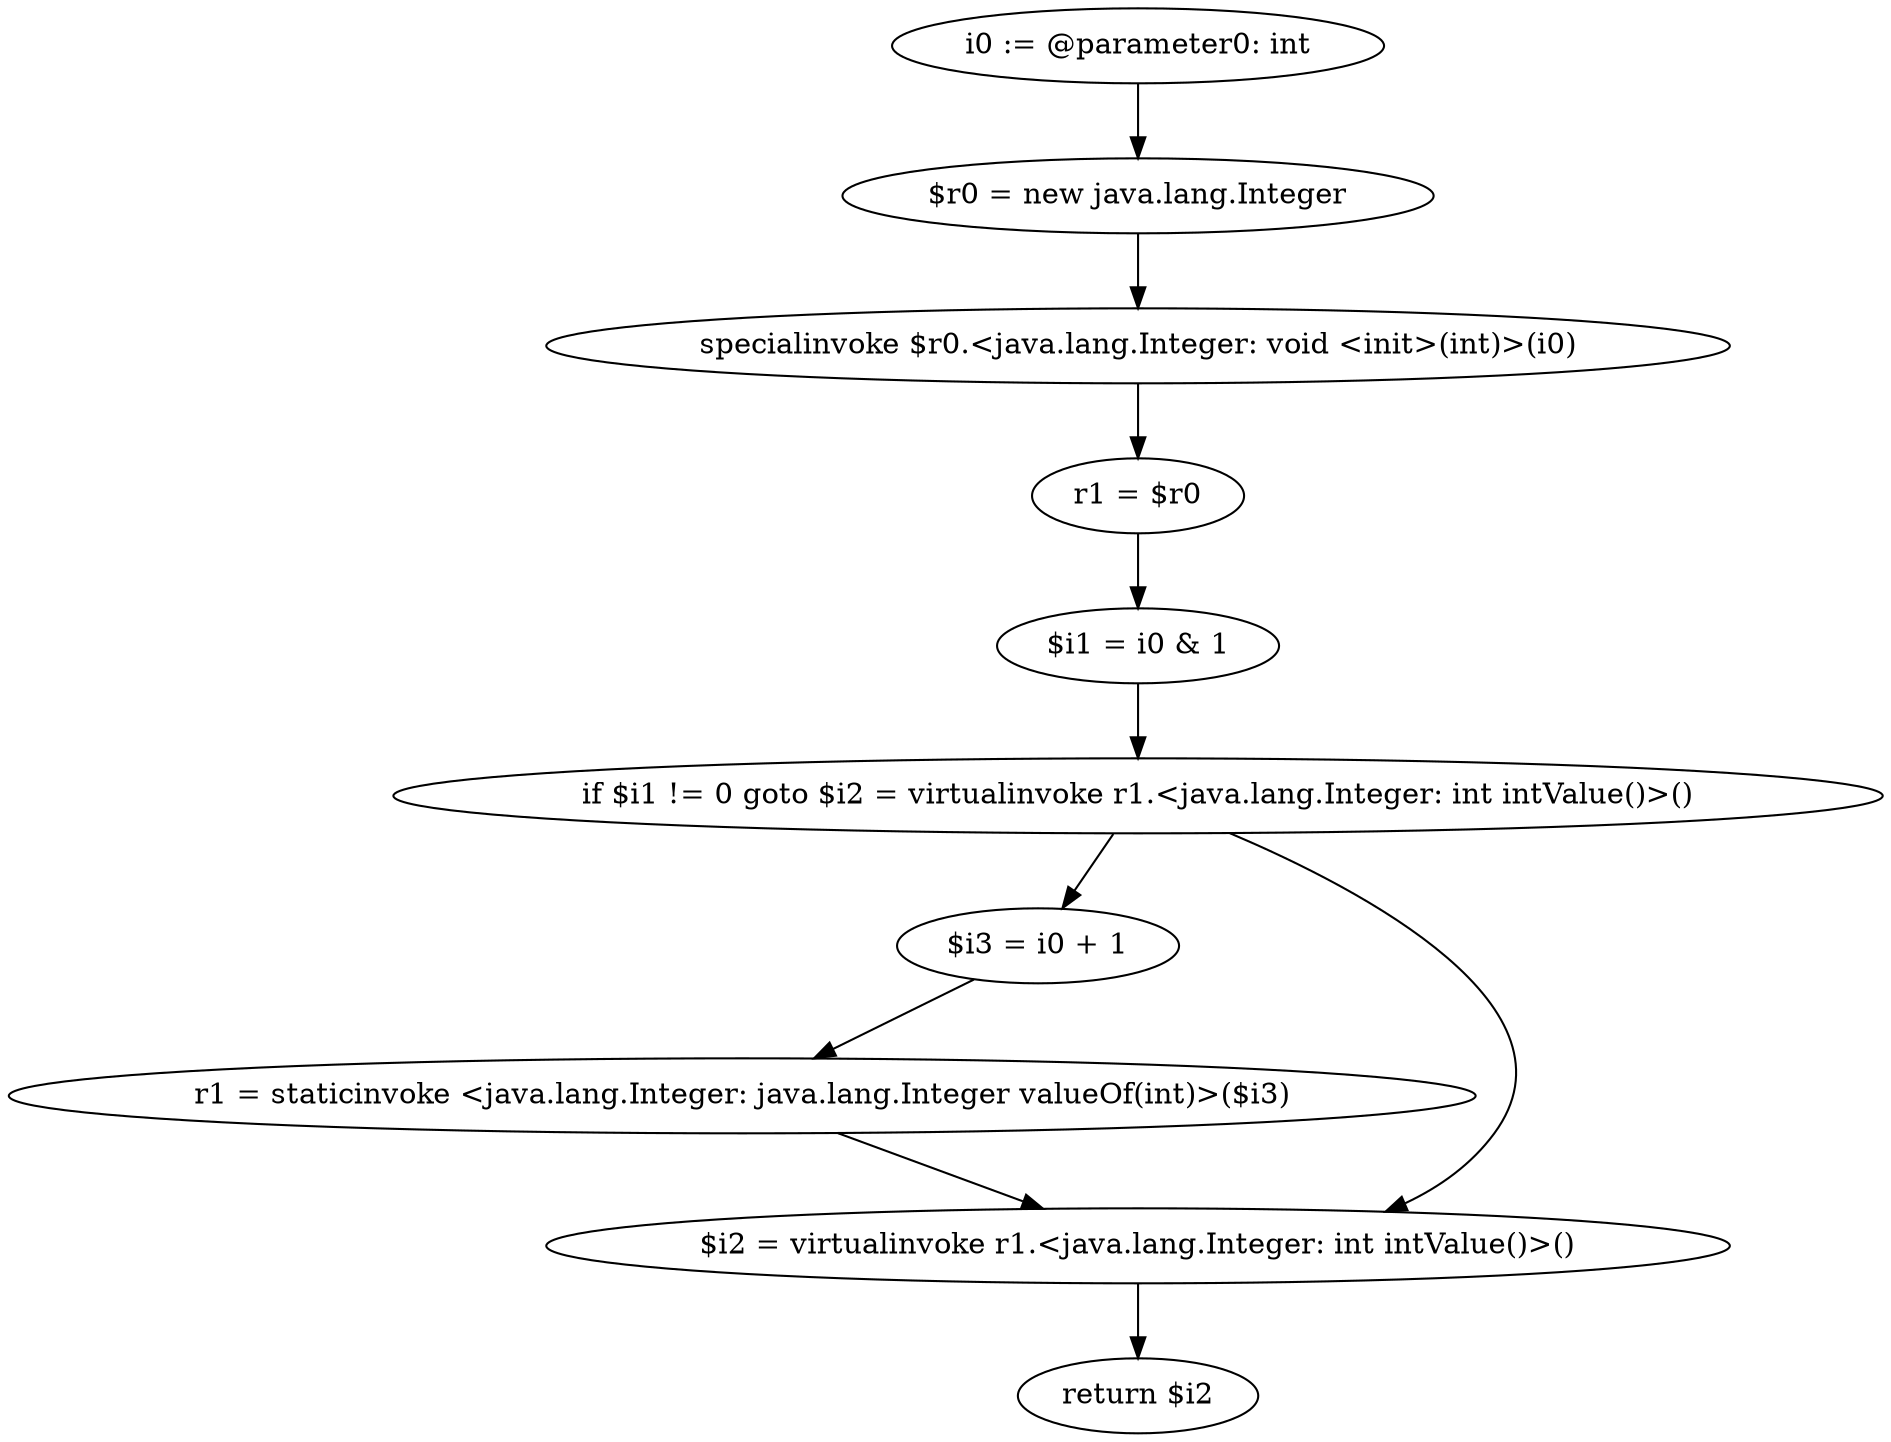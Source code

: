 digraph "unitGraph" {
    "i0 := @parameter0: int"
    "$r0 = new java.lang.Integer"
    "specialinvoke $r0.<java.lang.Integer: void <init>(int)>(i0)"
    "r1 = $r0"
    "$i1 = i0 & 1"
    "if $i1 != 0 goto $i2 = virtualinvoke r1.<java.lang.Integer: int intValue()>()"
    "$i3 = i0 + 1"
    "r1 = staticinvoke <java.lang.Integer: java.lang.Integer valueOf(int)>($i3)"
    "$i2 = virtualinvoke r1.<java.lang.Integer: int intValue()>()"
    "return $i2"
    "i0 := @parameter0: int"->"$r0 = new java.lang.Integer";
    "$r0 = new java.lang.Integer"->"specialinvoke $r0.<java.lang.Integer: void <init>(int)>(i0)";
    "specialinvoke $r0.<java.lang.Integer: void <init>(int)>(i0)"->"r1 = $r0";
    "r1 = $r0"->"$i1 = i0 & 1";
    "$i1 = i0 & 1"->"if $i1 != 0 goto $i2 = virtualinvoke r1.<java.lang.Integer: int intValue()>()";
    "if $i1 != 0 goto $i2 = virtualinvoke r1.<java.lang.Integer: int intValue()>()"->"$i3 = i0 + 1";
    "if $i1 != 0 goto $i2 = virtualinvoke r1.<java.lang.Integer: int intValue()>()"->"$i2 = virtualinvoke r1.<java.lang.Integer: int intValue()>()";
    "$i3 = i0 + 1"->"r1 = staticinvoke <java.lang.Integer: java.lang.Integer valueOf(int)>($i3)";
    "r1 = staticinvoke <java.lang.Integer: java.lang.Integer valueOf(int)>($i3)"->"$i2 = virtualinvoke r1.<java.lang.Integer: int intValue()>()";
    "$i2 = virtualinvoke r1.<java.lang.Integer: int intValue()>()"->"return $i2";
}
